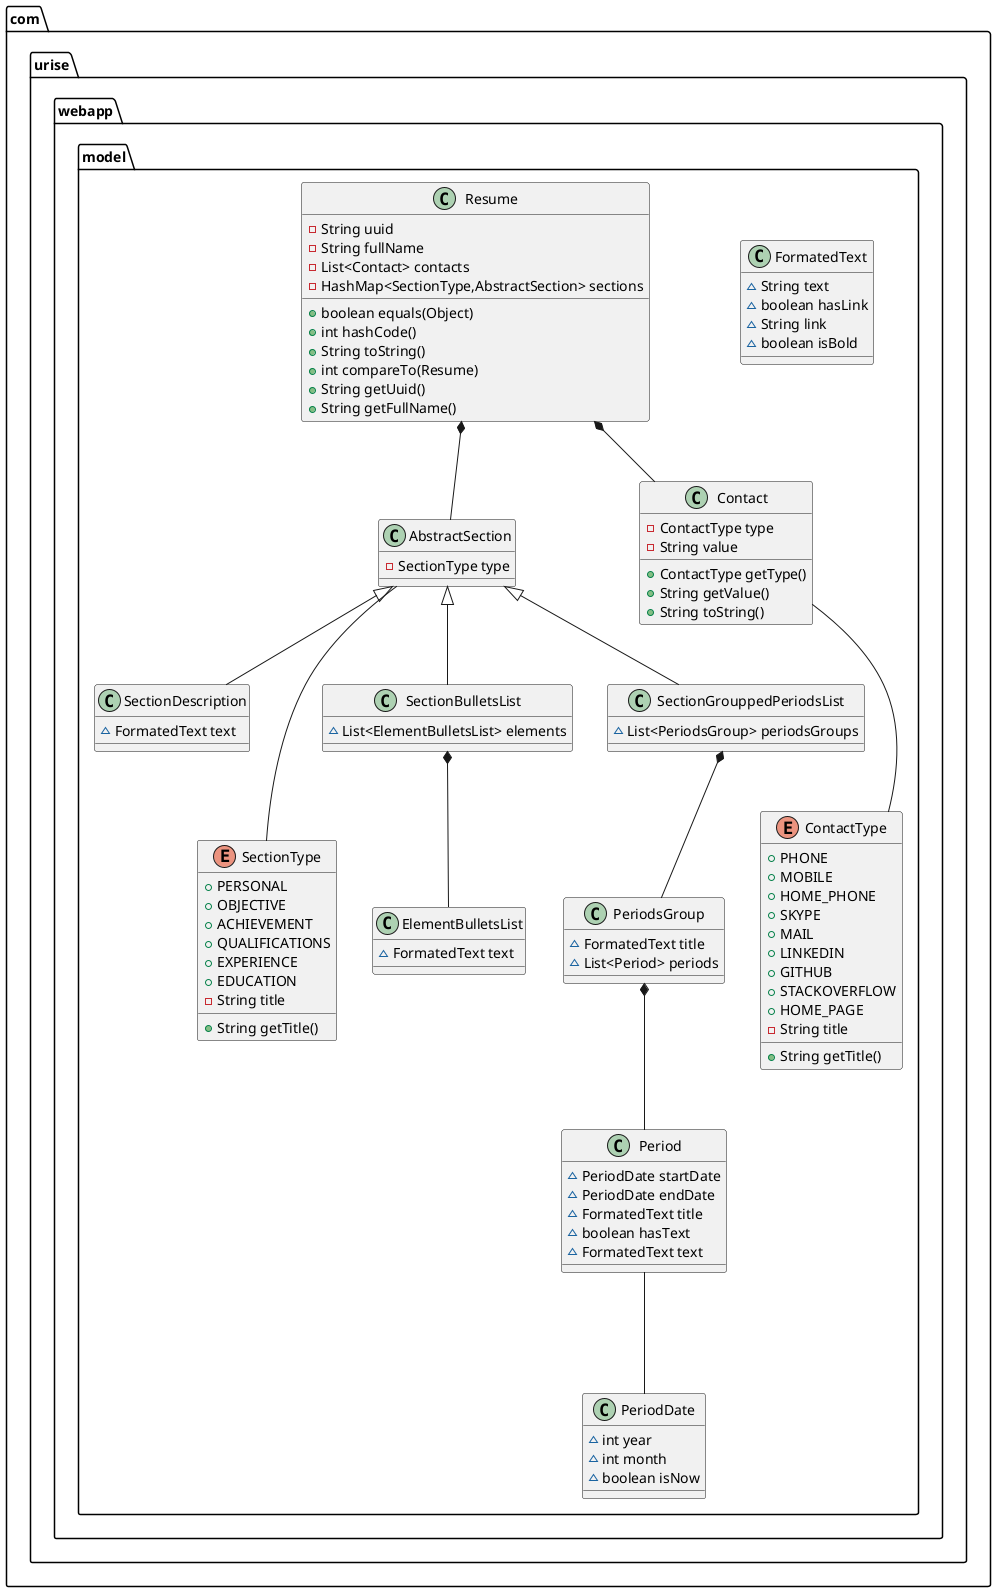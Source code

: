 @startuml
class com.urise.webapp.model.ElementBulletsList {
~ FormatedText text
}
class com.urise.webapp.model.Period {
~ PeriodDate startDate
~ PeriodDate endDate
~ FormatedText title
~ boolean hasText
~ FormatedText text
}
class com.urise.webapp.model.SectionDescription {
~ FormatedText text
}
class com.urise.webapp.model.PeriodsGroup {
~ FormatedText title
~ List<Period> periods
}
class com.urise.webapp.model.FormatedText {
~ String text
~ boolean hasLink
~ String link
~ boolean isBold
}
class com.urise.webapp.model.Resume {
- String uuid
- String fullName
- List<Contact> contacts
- HashMap<SectionType,AbstractSection> sections
+ boolean equals(Object)
+ int hashCode()
+ String toString()
+ int compareTo(Resume)
+ String getUuid()
+ String getFullName()
}
enum com.urise.webapp.model.SectionType {
+  PERSONAL
+  OBJECTIVE
+  ACHIEVEMENT
+  QUALIFICATIONS
+  EXPERIENCE
+  EDUCATION
- String title
+ String getTitle()
}
class com.urise.webapp.model.AbstractSection {
- SectionType type
}
class com.urise.webapp.model.Contact {
- ContactType type
- String value
+ ContactType getType()
+ String getValue()
+ String toString()
}
class com.urise.webapp.model.SectionBulletsList {
~ List<ElementBulletsList> elements
}
class com.urise.webapp.model.PeriodDate {
~ int year
~ int month
~ boolean isNow
}
enum com.urise.webapp.model.ContactType {
+  PHONE
+  MOBILE
+  HOME_PHONE
+  SKYPE
+  MAIL
+  LINKEDIN
+  GITHUB
+  STACKOVERFLOW
+  HOME_PAGE
- String title
+ String getTitle()
}
class com.urise.webapp.model.SectionGrouppedPeriodsList {
~ List<PeriodsGroup> periodsGroups
}


com.urise.webapp.model.AbstractSection <|-- com.urise.webapp.model.SectionDescription
com.urise.webapp.model.AbstractSection <|-- com.urise.webapp.model.SectionBulletsList
com.urise.webapp.model.AbstractSection <|-- com.urise.webapp.model.SectionGrouppedPeriodsList

com.urise.webapp.model.Resume *-- com.urise.webapp.model.Contact
com.urise.webapp.model.Resume *-- com.urise.webapp.model.AbstractSection
com.urise.webapp.model.SectionBulletsList *-- com.urise.webapp.model.ElementBulletsList
com.urise.webapp.model.SectionGrouppedPeriodsList *-- com.urise.webapp.model.PeriodsGroup
com.urise.webapp.model.PeriodsGroup *-- com.urise.webapp.model.Period
com.urise.webapp.model.Period --- com.urise.webapp.model.PeriodDate

com.urise.webapp.model.Contact --- com.urise.webapp.model.ContactType

com.urise.webapp.model.AbstractSection --- com.urise.webapp.model.SectionType
@enduml